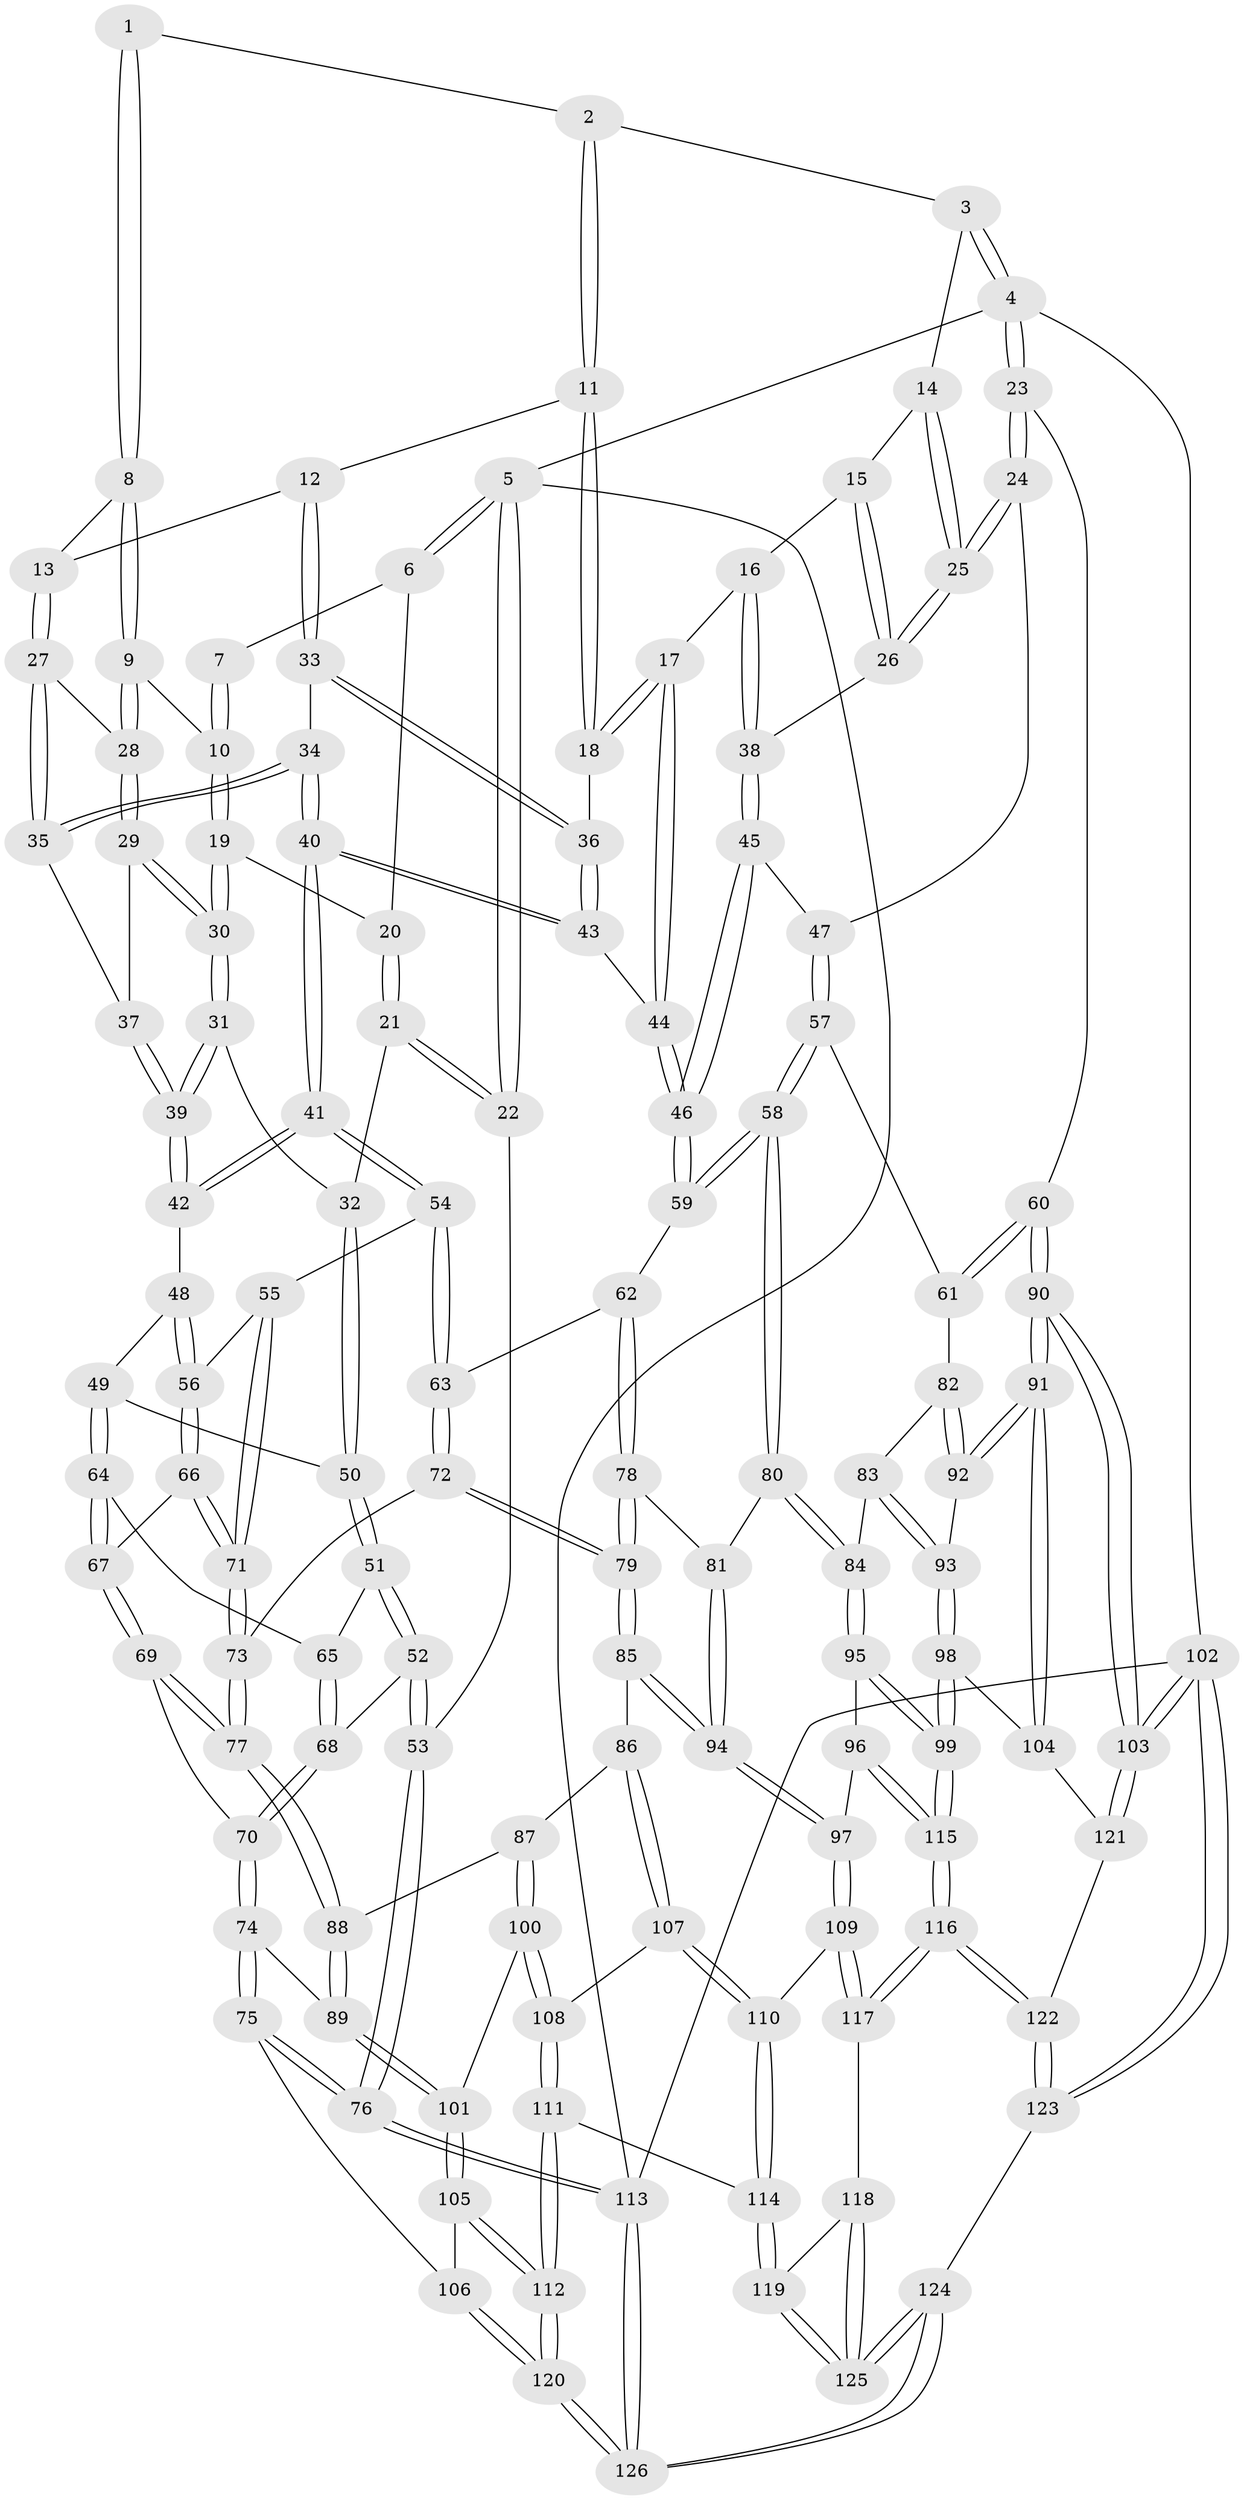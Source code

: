 // Generated by graph-tools (version 1.1) at 2025/01/03/09/25 05:01:21]
// undirected, 126 vertices, 312 edges
graph export_dot {
graph [start="1"]
  node [color=gray90,style=filled];
  1 [pos="+0.4196963347803968+0"];
  2 [pos="+0.6521493876820244+0"];
  3 [pos="+0.8542708462085474+0"];
  4 [pos="+1+0"];
  5 [pos="+0+0"];
  6 [pos="+0.015120852924450949+0"];
  7 [pos="+0.4196899729219335+0"];
  8 [pos="+0.43902259117576803+0.018416356905929236"];
  9 [pos="+0.34601179404358273+0.08715430367641464"];
  10 [pos="+0.2999750621988263+0.05907230211332202"];
  11 [pos="+0.5969463926768757+0.08077688401377861"];
  12 [pos="+0.5407383139375456+0.09713410858417508"];
  13 [pos="+0.4624713437632269+0.05158171057133225"];
  14 [pos="+0.8145224475850646+0"];
  15 [pos="+0.8128292668500335+0"];
  16 [pos="+0.7510149812739461+0.13576754665207763"];
  17 [pos="+0.7183593968383915+0.15158907815578573"];
  18 [pos="+0.6525481511371605+0.12382827855042583"];
  19 [pos="+0.22544217356306984+0.06199566743640844"];
  20 [pos="+0.1053795604115694+0"];
  21 [pos="+0.06242182013813772+0.24872775168038297"];
  22 [pos="+0+0.3158545592372271"];
  23 [pos="+1+0.20500828847432703"];
  24 [pos="+1+0.218052036826076"];
  25 [pos="+1+0.2093815287526634"];
  26 [pos="+0.952524937537257+0.20835347981335794"];
  27 [pos="+0.4218248472353056+0.14173355586603853"];
  28 [pos="+0.34718132457900214+0.09761329340879611"];
  29 [pos="+0.32301179012268333+0.1703543531985421"];
  30 [pos="+0.21530924021778436+0.18738512539879845"];
  31 [pos="+0.17448951551145317+0.23940708351123335"];
  32 [pos="+0.12081494052965686+0.25922112723396123"];
  33 [pos="+0.5194660891676258+0.15375804863098885"];
  34 [pos="+0.4554557751900268+0.19641015344231325"];
  35 [pos="+0.4286286871806151+0.18273778971099672"];
  36 [pos="+0.566981588654764+0.21988776162149168"];
  37 [pos="+0.36280186293954964+0.20096244049880724"];
  38 [pos="+0.8902866690326976+0.21852409948543897"];
  39 [pos="+0.3489831033107794+0.33344261917269785"];
  40 [pos="+0.4938153638658215+0.36211994833116434"];
  41 [pos="+0.49246587708868145+0.3632131952579241"];
  42 [pos="+0.35292193491619667+0.3389054515733843"];
  43 [pos="+0.5810568144212539+0.3369462484120033"];
  44 [pos="+0.6669427788986264+0.34276726038651106"];
  45 [pos="+0.8000594634437799+0.35544870628567443"];
  46 [pos="+0.7014944881136616+0.37228749164032227"];
  47 [pos="+0.8800256427085235+0.4060658488313219"];
  48 [pos="+0.30864033222946463+0.40108248965579324"];
  49 [pos="+0.24614931307137275+0.42778242142882467"];
  50 [pos="+0.16902718190676583+0.3879469717958154"];
  51 [pos="+0.12800510694748532+0.4642068387676499"];
  52 [pos="+0.11206221708459643+0.48181945089992356"];
  53 [pos="+0+0.5616856458255752"];
  54 [pos="+0.4837117232007766+0.44440252060253777"];
  55 [pos="+0.3547188050192842+0.49951546001723374"];
  56 [pos="+0.34347413886194006+0.49293697507094636"];
  57 [pos="+0.9067250770196651+0.4811379243792227"];
  58 [pos="+0.7226942387267403+0.528429120669179"];
  59 [pos="+0.7060301846404966+0.4519004773708283"];
  60 [pos="+1+0.509976800027908"];
  61 [pos="+0.9559554835278913+0.5259921390879291"];
  62 [pos="+0.512218621560839+0.520994932704558"];
  63 [pos="+0.5023216098741364+0.5149379778541798"];
  64 [pos="+0.2406229867408535+0.47717724358665065"];
  65 [pos="+0.20353749408938931+0.48478330841028516"];
  66 [pos="+0.26341408821939555+0.5244542623975016"];
  67 [pos="+0.2558570000853811+0.5251394760522275"];
  68 [pos="+0.16406844769376872+0.5281249986338125"];
  69 [pos="+0.23001151026909594+0.5731340058837426"];
  70 [pos="+0.2047549397302425+0.5943737800722875"];
  71 [pos="+0.3693285099856105+0.5856131714968248"];
  72 [pos="+0.4283517817067216+0.5989424563229307"];
  73 [pos="+0.3746922807522852+0.5984843574684637"];
  74 [pos="+0.18622960177945924+0.636888849299434"];
  75 [pos="+0+0.712074379713569"];
  76 [pos="+0+0.6881065239712718"];
  77 [pos="+0.36267504680614115+0.6093588459630017"];
  78 [pos="+0.5422388861669358+0.5483716819845521"];
  79 [pos="+0.4825694865979738+0.697212276897615"];
  80 [pos="+0.7173297728007864+0.5645770102139245"];
  81 [pos="+0.6255818847577352+0.6093792534168131"];
  82 [pos="+0.8954680122551348+0.60848544571341"];
  83 [pos="+0.8932692170400248+0.6099551980435688"];
  84 [pos="+0.7632870071344331+0.610452988111413"];
  85 [pos="+0.4926515341196812+0.7205290113923953"];
  86 [pos="+0.4524914422663516+0.7346820873385702"];
  87 [pos="+0.3888381693909307+0.7061532825528253"];
  88 [pos="+0.3451651415765531+0.6438577002341638"];
  89 [pos="+0.2654603711833188+0.7029316582361048"];
  90 [pos="+1+0.8840496152291655"];
  91 [pos="+1+0.8717687445571173"];
  92 [pos="+1+0.7076765457847543"];
  93 [pos="+0.8886500775852492+0.6861722034193067"];
  94 [pos="+0.5715535752808102+0.7497468168686033"];
  95 [pos="+0.766060012708838+0.6541499529575872"];
  96 [pos="+0.6125870995432903+0.7891820890324671"];
  97 [pos="+0.5793460586659183+0.7648085146499247"];
  98 [pos="+0.8519237956276786+0.8168655184408177"];
  99 [pos="+0.8249278242644977+0.8196385115520384"];
  100 [pos="+0.29943969131792897+0.7601048783700562"];
  101 [pos="+0.2745635061558907+0.7478337447515112"];
  102 [pos="+1+1"];
  103 [pos="+1+1"];
  104 [pos="+0.9120810556875133+0.8320915163155417"];
  105 [pos="+0.19364251402006255+0.8369454747053091"];
  106 [pos="+0.03076429811155788+0.7962764600464342"];
  107 [pos="+0.3783172049175079+0.808431492880763"];
  108 [pos="+0.35475939439833115+0.8056731354333552"];
  109 [pos="+0.4868426584652078+0.865548183517874"];
  110 [pos="+0.42492238182233066+0.8783763544024288"];
  111 [pos="+0.2942834396598947+0.9038138464340303"];
  112 [pos="+0.23893956787037748+0.920447199141427"];
  113 [pos="+0+1"];
  114 [pos="+0.3993529636601105+0.9386249192091919"];
  115 [pos="+0.7112550781976441+0.8909584834884452"];
  116 [pos="+0.6907395585278933+1"];
  117 [pos="+0.5180956453663708+0.9373622919742138"];
  118 [pos="+0.5175463153827928+0.9376848005905863"];
  119 [pos="+0.40349224119443955+0.9557215570717833"];
  120 [pos="+0.17528059569612897+1"];
  121 [pos="+0.8844556020104619+0.9664229598449585"];
  122 [pos="+0.6925978298694552+1"];
  123 [pos="+0.6904826737279889+1"];
  124 [pos="+0.3886260630860785+1"];
  125 [pos="+0.4041122408730777+1"];
  126 [pos="+0.17444197996917699+1"];
  1 -- 2;
  1 -- 8;
  1 -- 8;
  2 -- 3;
  2 -- 11;
  2 -- 11;
  3 -- 4;
  3 -- 4;
  3 -- 14;
  4 -- 5;
  4 -- 23;
  4 -- 23;
  4 -- 102;
  5 -- 6;
  5 -- 6;
  5 -- 22;
  5 -- 22;
  5 -- 113;
  6 -- 7;
  6 -- 20;
  7 -- 10;
  7 -- 10;
  8 -- 9;
  8 -- 9;
  8 -- 13;
  9 -- 10;
  9 -- 28;
  9 -- 28;
  10 -- 19;
  10 -- 19;
  11 -- 12;
  11 -- 18;
  11 -- 18;
  12 -- 13;
  12 -- 33;
  12 -- 33;
  13 -- 27;
  13 -- 27;
  14 -- 15;
  14 -- 25;
  14 -- 25;
  15 -- 16;
  15 -- 26;
  15 -- 26;
  16 -- 17;
  16 -- 38;
  16 -- 38;
  17 -- 18;
  17 -- 18;
  17 -- 44;
  17 -- 44;
  18 -- 36;
  19 -- 20;
  19 -- 30;
  19 -- 30;
  20 -- 21;
  20 -- 21;
  21 -- 22;
  21 -- 22;
  21 -- 32;
  22 -- 53;
  23 -- 24;
  23 -- 24;
  23 -- 60;
  24 -- 25;
  24 -- 25;
  24 -- 47;
  25 -- 26;
  25 -- 26;
  26 -- 38;
  27 -- 28;
  27 -- 35;
  27 -- 35;
  28 -- 29;
  28 -- 29;
  29 -- 30;
  29 -- 30;
  29 -- 37;
  30 -- 31;
  30 -- 31;
  31 -- 32;
  31 -- 39;
  31 -- 39;
  32 -- 50;
  32 -- 50;
  33 -- 34;
  33 -- 36;
  33 -- 36;
  34 -- 35;
  34 -- 35;
  34 -- 40;
  34 -- 40;
  35 -- 37;
  36 -- 43;
  36 -- 43;
  37 -- 39;
  37 -- 39;
  38 -- 45;
  38 -- 45;
  39 -- 42;
  39 -- 42;
  40 -- 41;
  40 -- 41;
  40 -- 43;
  40 -- 43;
  41 -- 42;
  41 -- 42;
  41 -- 54;
  41 -- 54;
  42 -- 48;
  43 -- 44;
  44 -- 46;
  44 -- 46;
  45 -- 46;
  45 -- 46;
  45 -- 47;
  46 -- 59;
  46 -- 59;
  47 -- 57;
  47 -- 57;
  48 -- 49;
  48 -- 56;
  48 -- 56;
  49 -- 50;
  49 -- 64;
  49 -- 64;
  50 -- 51;
  50 -- 51;
  51 -- 52;
  51 -- 52;
  51 -- 65;
  52 -- 53;
  52 -- 53;
  52 -- 68;
  53 -- 76;
  53 -- 76;
  54 -- 55;
  54 -- 63;
  54 -- 63;
  55 -- 56;
  55 -- 71;
  55 -- 71;
  56 -- 66;
  56 -- 66;
  57 -- 58;
  57 -- 58;
  57 -- 61;
  58 -- 59;
  58 -- 59;
  58 -- 80;
  58 -- 80;
  59 -- 62;
  60 -- 61;
  60 -- 61;
  60 -- 90;
  60 -- 90;
  61 -- 82;
  62 -- 63;
  62 -- 78;
  62 -- 78;
  63 -- 72;
  63 -- 72;
  64 -- 65;
  64 -- 67;
  64 -- 67;
  65 -- 68;
  65 -- 68;
  66 -- 67;
  66 -- 71;
  66 -- 71;
  67 -- 69;
  67 -- 69;
  68 -- 70;
  68 -- 70;
  69 -- 70;
  69 -- 77;
  69 -- 77;
  70 -- 74;
  70 -- 74;
  71 -- 73;
  71 -- 73;
  72 -- 73;
  72 -- 79;
  72 -- 79;
  73 -- 77;
  73 -- 77;
  74 -- 75;
  74 -- 75;
  74 -- 89;
  75 -- 76;
  75 -- 76;
  75 -- 106;
  76 -- 113;
  76 -- 113;
  77 -- 88;
  77 -- 88;
  78 -- 79;
  78 -- 79;
  78 -- 81;
  79 -- 85;
  79 -- 85;
  80 -- 81;
  80 -- 84;
  80 -- 84;
  81 -- 94;
  81 -- 94;
  82 -- 83;
  82 -- 92;
  82 -- 92;
  83 -- 84;
  83 -- 93;
  83 -- 93;
  84 -- 95;
  84 -- 95;
  85 -- 86;
  85 -- 94;
  85 -- 94;
  86 -- 87;
  86 -- 107;
  86 -- 107;
  87 -- 88;
  87 -- 100;
  87 -- 100;
  88 -- 89;
  88 -- 89;
  89 -- 101;
  89 -- 101;
  90 -- 91;
  90 -- 91;
  90 -- 103;
  90 -- 103;
  91 -- 92;
  91 -- 92;
  91 -- 104;
  91 -- 104;
  92 -- 93;
  93 -- 98;
  93 -- 98;
  94 -- 97;
  94 -- 97;
  95 -- 96;
  95 -- 99;
  95 -- 99;
  96 -- 97;
  96 -- 115;
  96 -- 115;
  97 -- 109;
  97 -- 109;
  98 -- 99;
  98 -- 99;
  98 -- 104;
  99 -- 115;
  99 -- 115;
  100 -- 101;
  100 -- 108;
  100 -- 108;
  101 -- 105;
  101 -- 105;
  102 -- 103;
  102 -- 103;
  102 -- 123;
  102 -- 123;
  102 -- 113;
  103 -- 121;
  103 -- 121;
  104 -- 121;
  105 -- 106;
  105 -- 112;
  105 -- 112;
  106 -- 120;
  106 -- 120;
  107 -- 108;
  107 -- 110;
  107 -- 110;
  108 -- 111;
  108 -- 111;
  109 -- 110;
  109 -- 117;
  109 -- 117;
  110 -- 114;
  110 -- 114;
  111 -- 112;
  111 -- 112;
  111 -- 114;
  112 -- 120;
  112 -- 120;
  113 -- 126;
  113 -- 126;
  114 -- 119;
  114 -- 119;
  115 -- 116;
  115 -- 116;
  116 -- 117;
  116 -- 117;
  116 -- 122;
  116 -- 122;
  117 -- 118;
  118 -- 119;
  118 -- 125;
  118 -- 125;
  119 -- 125;
  119 -- 125;
  120 -- 126;
  120 -- 126;
  121 -- 122;
  122 -- 123;
  122 -- 123;
  123 -- 124;
  124 -- 125;
  124 -- 125;
  124 -- 126;
  124 -- 126;
}

